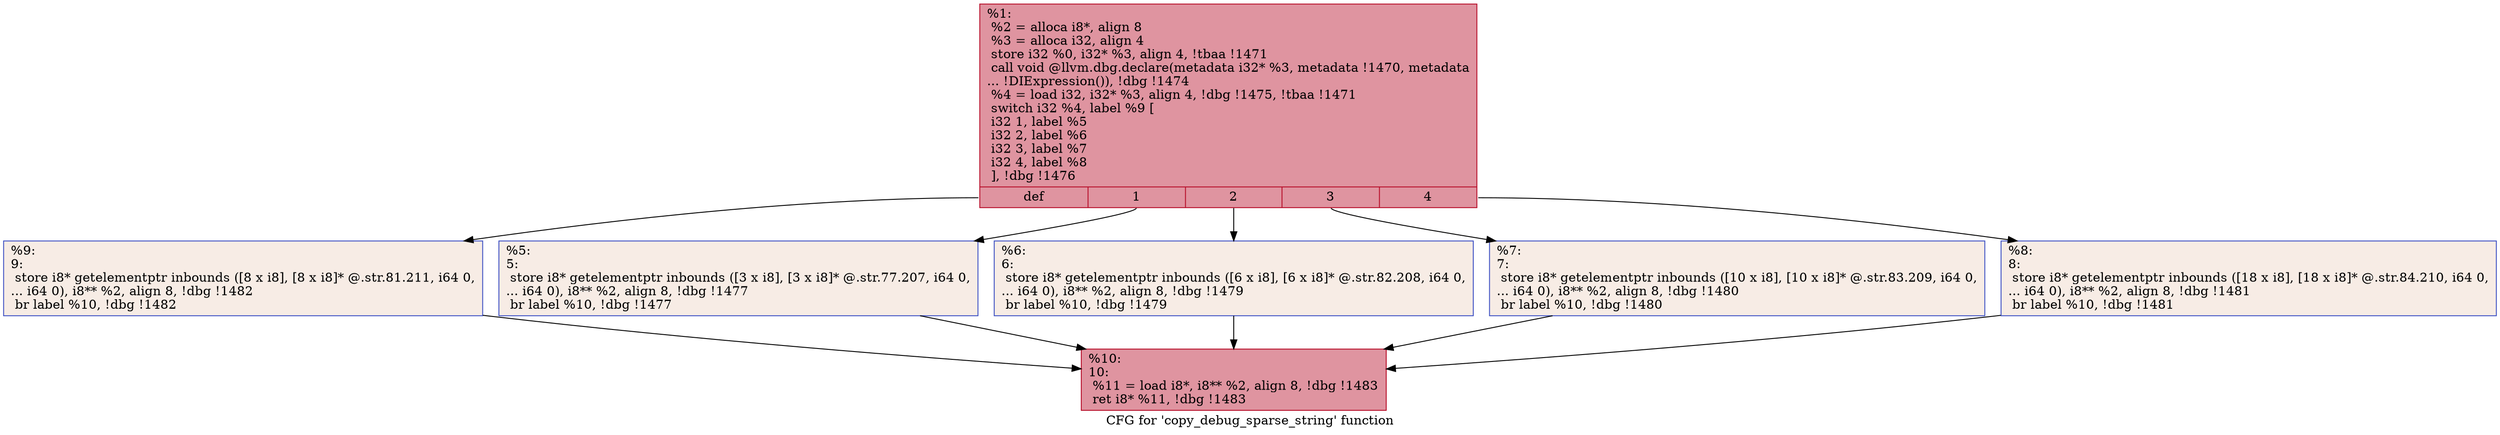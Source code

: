 digraph "CFG for 'copy_debug_sparse_string' function" {
	label="CFG for 'copy_debug_sparse_string' function";

	Node0xed8500 [shape=record,color="#b70d28ff", style=filled, fillcolor="#b70d2870",label="{%1:\l  %2 = alloca i8*, align 8\l  %3 = alloca i32, align 4\l  store i32 %0, i32* %3, align 4, !tbaa !1471\l  call void @llvm.dbg.declare(metadata i32* %3, metadata !1470, metadata\l... !DIExpression()), !dbg !1474\l  %4 = load i32, i32* %3, align 4, !dbg !1475, !tbaa !1471\l  switch i32 %4, label %9 [\l    i32 1, label %5\l    i32 2, label %6\l    i32 3, label %7\l    i32 4, label %8\l  ], !dbg !1476\l|{<s0>def|<s1>1|<s2>2|<s3>3|<s4>4}}"];
	Node0xed8500:s0 -> Node0xed8690;
	Node0xed8500:s1 -> Node0xed8550;
	Node0xed8500:s2 -> Node0xed85a0;
	Node0xed8500:s3 -> Node0xed85f0;
	Node0xed8500:s4 -> Node0xed8640;
	Node0xed8550 [shape=record,color="#3d50c3ff", style=filled, fillcolor="#ecd3c570",label="{%5:\l5:                                                \l  store i8* getelementptr inbounds ([3 x i8], [3 x i8]* @.str.77.207, i64 0,\l... i64 0), i8** %2, align 8, !dbg !1477\l  br label %10, !dbg !1477\l}"];
	Node0xed8550 -> Node0xed86e0;
	Node0xed85a0 [shape=record,color="#3d50c3ff", style=filled, fillcolor="#ecd3c570",label="{%6:\l6:                                                \l  store i8* getelementptr inbounds ([6 x i8], [6 x i8]* @.str.82.208, i64 0,\l... i64 0), i8** %2, align 8, !dbg !1479\l  br label %10, !dbg !1479\l}"];
	Node0xed85a0 -> Node0xed86e0;
	Node0xed85f0 [shape=record,color="#3d50c3ff", style=filled, fillcolor="#ecd3c570",label="{%7:\l7:                                                \l  store i8* getelementptr inbounds ([10 x i8], [10 x i8]* @.str.83.209, i64 0,\l... i64 0), i8** %2, align 8, !dbg !1480\l  br label %10, !dbg !1480\l}"];
	Node0xed85f0 -> Node0xed86e0;
	Node0xed8640 [shape=record,color="#3d50c3ff", style=filled, fillcolor="#ecd3c570",label="{%8:\l8:                                                \l  store i8* getelementptr inbounds ([18 x i8], [18 x i8]* @.str.84.210, i64 0,\l... i64 0), i8** %2, align 8, !dbg !1481\l  br label %10, !dbg !1481\l}"];
	Node0xed8640 -> Node0xed86e0;
	Node0xed8690 [shape=record,color="#3d50c3ff", style=filled, fillcolor="#ecd3c570",label="{%9:\l9:                                                \l  store i8* getelementptr inbounds ([8 x i8], [8 x i8]* @.str.81.211, i64 0,\l... i64 0), i8** %2, align 8, !dbg !1482\l  br label %10, !dbg !1482\l}"];
	Node0xed8690 -> Node0xed86e0;
	Node0xed86e0 [shape=record,color="#b70d28ff", style=filled, fillcolor="#b70d2870",label="{%10:\l10:                                               \l  %11 = load i8*, i8** %2, align 8, !dbg !1483\l  ret i8* %11, !dbg !1483\l}"];
}
